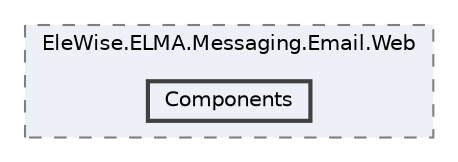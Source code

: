 digraph "Web/Modules/EleWise.ELMA.Messaging.Email.Web/Components"
{
 // LATEX_PDF_SIZE
  bgcolor="transparent";
  edge [fontname=Helvetica,fontsize=10,labelfontname=Helvetica,labelfontsize=10];
  node [fontname=Helvetica,fontsize=10,shape=box,height=0.2,width=0.4];
  compound=true
  subgraph clusterdir_f96aa2227a4f94e804ace6db4dcd7b1f {
    graph [ bgcolor="#edf0f7", pencolor="grey50", label="EleWise.ELMA.Messaging.Email.Web", fontname=Helvetica,fontsize=10 style="filled,dashed", URL="dir_f96aa2227a4f94e804ace6db4dcd7b1f.html",tooltip=""]
  dir_127c67341b1381511916a534dc6da94d [label="Components", fillcolor="#edf0f7", color="grey25", style="filled,bold", URL="dir_127c67341b1381511916a534dc6da94d.html",tooltip=""];
  }
}
